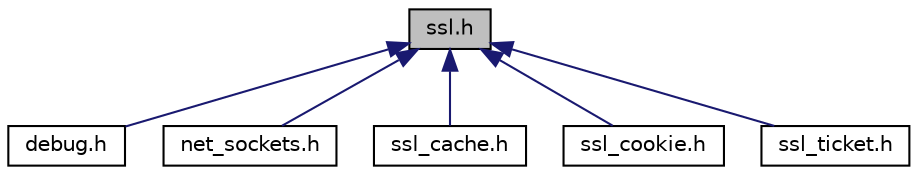 digraph "ssl.h"
{
 // LATEX_PDF_SIZE
  edge [fontname="Helvetica",fontsize="10",labelfontname="Helvetica",labelfontsize="10"];
  node [fontname="Helvetica",fontsize="10",shape=record];
  Node1 [label="ssl.h",height=0.2,width=0.4,color="black", fillcolor="grey75", style="filled", fontcolor="black",tooltip="SSL/TLS functions."];
  Node1 -> Node2 [dir="back",color="midnightblue",fontsize="10",style="solid",fontname="Helvetica"];
  Node2 [label="debug.h",height=0.2,width=0.4,color="black", fillcolor="white", style="filled",URL="$debug_8h.html",tooltip="Functions for controlling and providing debug output from the library."];
  Node1 -> Node3 [dir="back",color="midnightblue",fontsize="10",style="solid",fontname="Helvetica"];
  Node3 [label="net_sockets.h",height=0.2,width=0.4,color="black", fillcolor="white", style="filled",URL="$net__sockets_8h.html",tooltip="Network sockets abstraction layer to integrate Mbed TLS into a BSD-style sockets API."];
  Node1 -> Node4 [dir="back",color="midnightblue",fontsize="10",style="solid",fontname="Helvetica"];
  Node4 [label="ssl_cache.h",height=0.2,width=0.4,color="black", fillcolor="white", style="filled",URL="$ssl__cache_8h.html",tooltip="SSL session cache implementation."];
  Node1 -> Node5 [dir="back",color="midnightblue",fontsize="10",style="solid",fontname="Helvetica"];
  Node5 [label="ssl_cookie.h",height=0.2,width=0.4,color="black", fillcolor="white", style="filled",URL="$ssl__cookie_8h.html",tooltip="DTLS cookie callbacks implementation."];
  Node1 -> Node6 [dir="back",color="midnightblue",fontsize="10",style="solid",fontname="Helvetica"];
  Node6 [label="ssl_ticket.h",height=0.2,width=0.4,color="black", fillcolor="white", style="filled",URL="$ssl__ticket_8h.html",tooltip="TLS server ticket callbacks implementation."];
}
